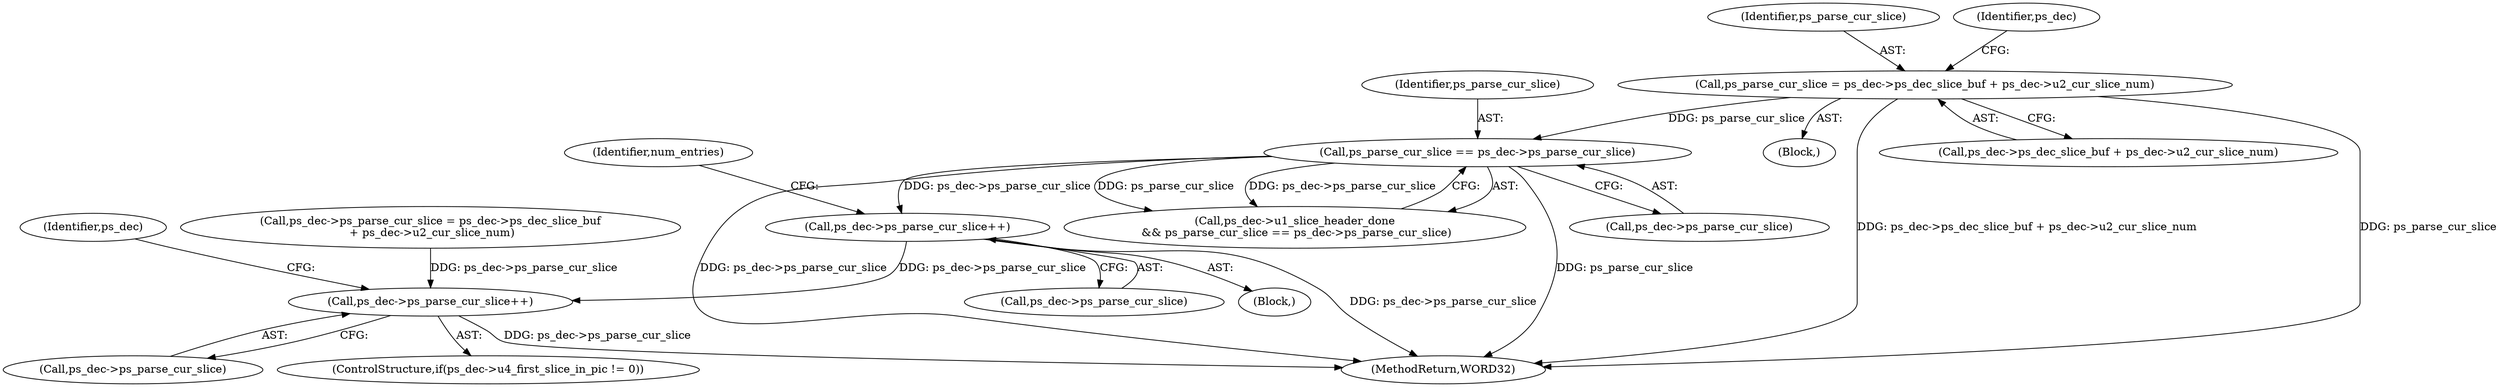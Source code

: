 digraph "0_Android_d4841f1161bdb5e13cb19e81af42437a634dd6ef@pointer" {
"1000747" [label="(Call,ps_dec->ps_parse_cur_slice++)"];
"1000523" [label="(Call,ps_parse_cur_slice == ps_dec->ps_parse_cur_slice)"];
"1000509" [label="(Call,ps_parse_cur_slice = ps_dec->ps_dec_slice_buf + ps_dec->u2_cur_slice_num)"];
"1001326" [label="(Call,ps_dec->ps_parse_cur_slice++)"];
"1001364" [label="(MethodReturn,WORD32)"];
"1001327" [label="(Call,ps_dec->ps_parse_cur_slice)"];
"1001320" [label="(ControlStructure,if(ps_dec->u4_first_slice_in_pic != 0))"];
"1000525" [label="(Call,ps_dec->ps_parse_cur_slice)"];
"1000747" [label="(Call,ps_dec->ps_parse_cur_slice++)"];
"1000519" [label="(Call,ps_dec->u1_slice_header_done\n && ps_parse_cur_slice == ps_dec->ps_parse_cur_slice)"];
"1000510" [label="(Identifier,ps_parse_cur_slice)"];
"1000748" [label="(Call,ps_dec->ps_parse_cur_slice)"];
"1000523" [label="(Call,ps_parse_cur_slice == ps_dec->ps_parse_cur_slice)"];
"1001326" [label="(Call,ps_dec->ps_parse_cur_slice++)"];
"1000769" [label="(Identifier,num_entries)"];
"1000507" [label="(Block,)"];
"1000524" [label="(Identifier,ps_parse_cur_slice)"];
"1000521" [label="(Identifier,ps_dec)"];
"1001332" [label="(Identifier,ps_dec)"];
"1000753" [label="(Call,ps_dec->ps_parse_cur_slice = ps_dec->ps_dec_slice_buf\n + ps_dec->u2_cur_slice_num)"];
"1000511" [label="(Call,ps_dec->ps_dec_slice_buf + ps_dec->u2_cur_slice_num)"];
"1000509" [label="(Call,ps_parse_cur_slice = ps_dec->ps_dec_slice_buf + ps_dec->u2_cur_slice_num)"];
"1000528" [label="(Block,)"];
"1000747" -> "1000528"  [label="AST: "];
"1000747" -> "1000748"  [label="CFG: "];
"1000748" -> "1000747"  [label="AST: "];
"1000769" -> "1000747"  [label="CFG: "];
"1000747" -> "1001364"  [label="DDG: ps_dec->ps_parse_cur_slice"];
"1000523" -> "1000747"  [label="DDG: ps_dec->ps_parse_cur_slice"];
"1000747" -> "1001326"  [label="DDG: ps_dec->ps_parse_cur_slice"];
"1000523" -> "1000519"  [label="AST: "];
"1000523" -> "1000525"  [label="CFG: "];
"1000524" -> "1000523"  [label="AST: "];
"1000525" -> "1000523"  [label="AST: "];
"1000519" -> "1000523"  [label="CFG: "];
"1000523" -> "1001364"  [label="DDG: ps_dec->ps_parse_cur_slice"];
"1000523" -> "1001364"  [label="DDG: ps_parse_cur_slice"];
"1000523" -> "1000519"  [label="DDG: ps_parse_cur_slice"];
"1000523" -> "1000519"  [label="DDG: ps_dec->ps_parse_cur_slice"];
"1000509" -> "1000523"  [label="DDG: ps_parse_cur_slice"];
"1000509" -> "1000507"  [label="AST: "];
"1000509" -> "1000511"  [label="CFG: "];
"1000510" -> "1000509"  [label="AST: "];
"1000511" -> "1000509"  [label="AST: "];
"1000521" -> "1000509"  [label="CFG: "];
"1000509" -> "1001364"  [label="DDG: ps_dec->ps_dec_slice_buf + ps_dec->u2_cur_slice_num"];
"1000509" -> "1001364"  [label="DDG: ps_parse_cur_slice"];
"1001326" -> "1001320"  [label="AST: "];
"1001326" -> "1001327"  [label="CFG: "];
"1001327" -> "1001326"  [label="AST: "];
"1001332" -> "1001326"  [label="CFG: "];
"1001326" -> "1001364"  [label="DDG: ps_dec->ps_parse_cur_slice"];
"1000753" -> "1001326"  [label="DDG: ps_dec->ps_parse_cur_slice"];
}
